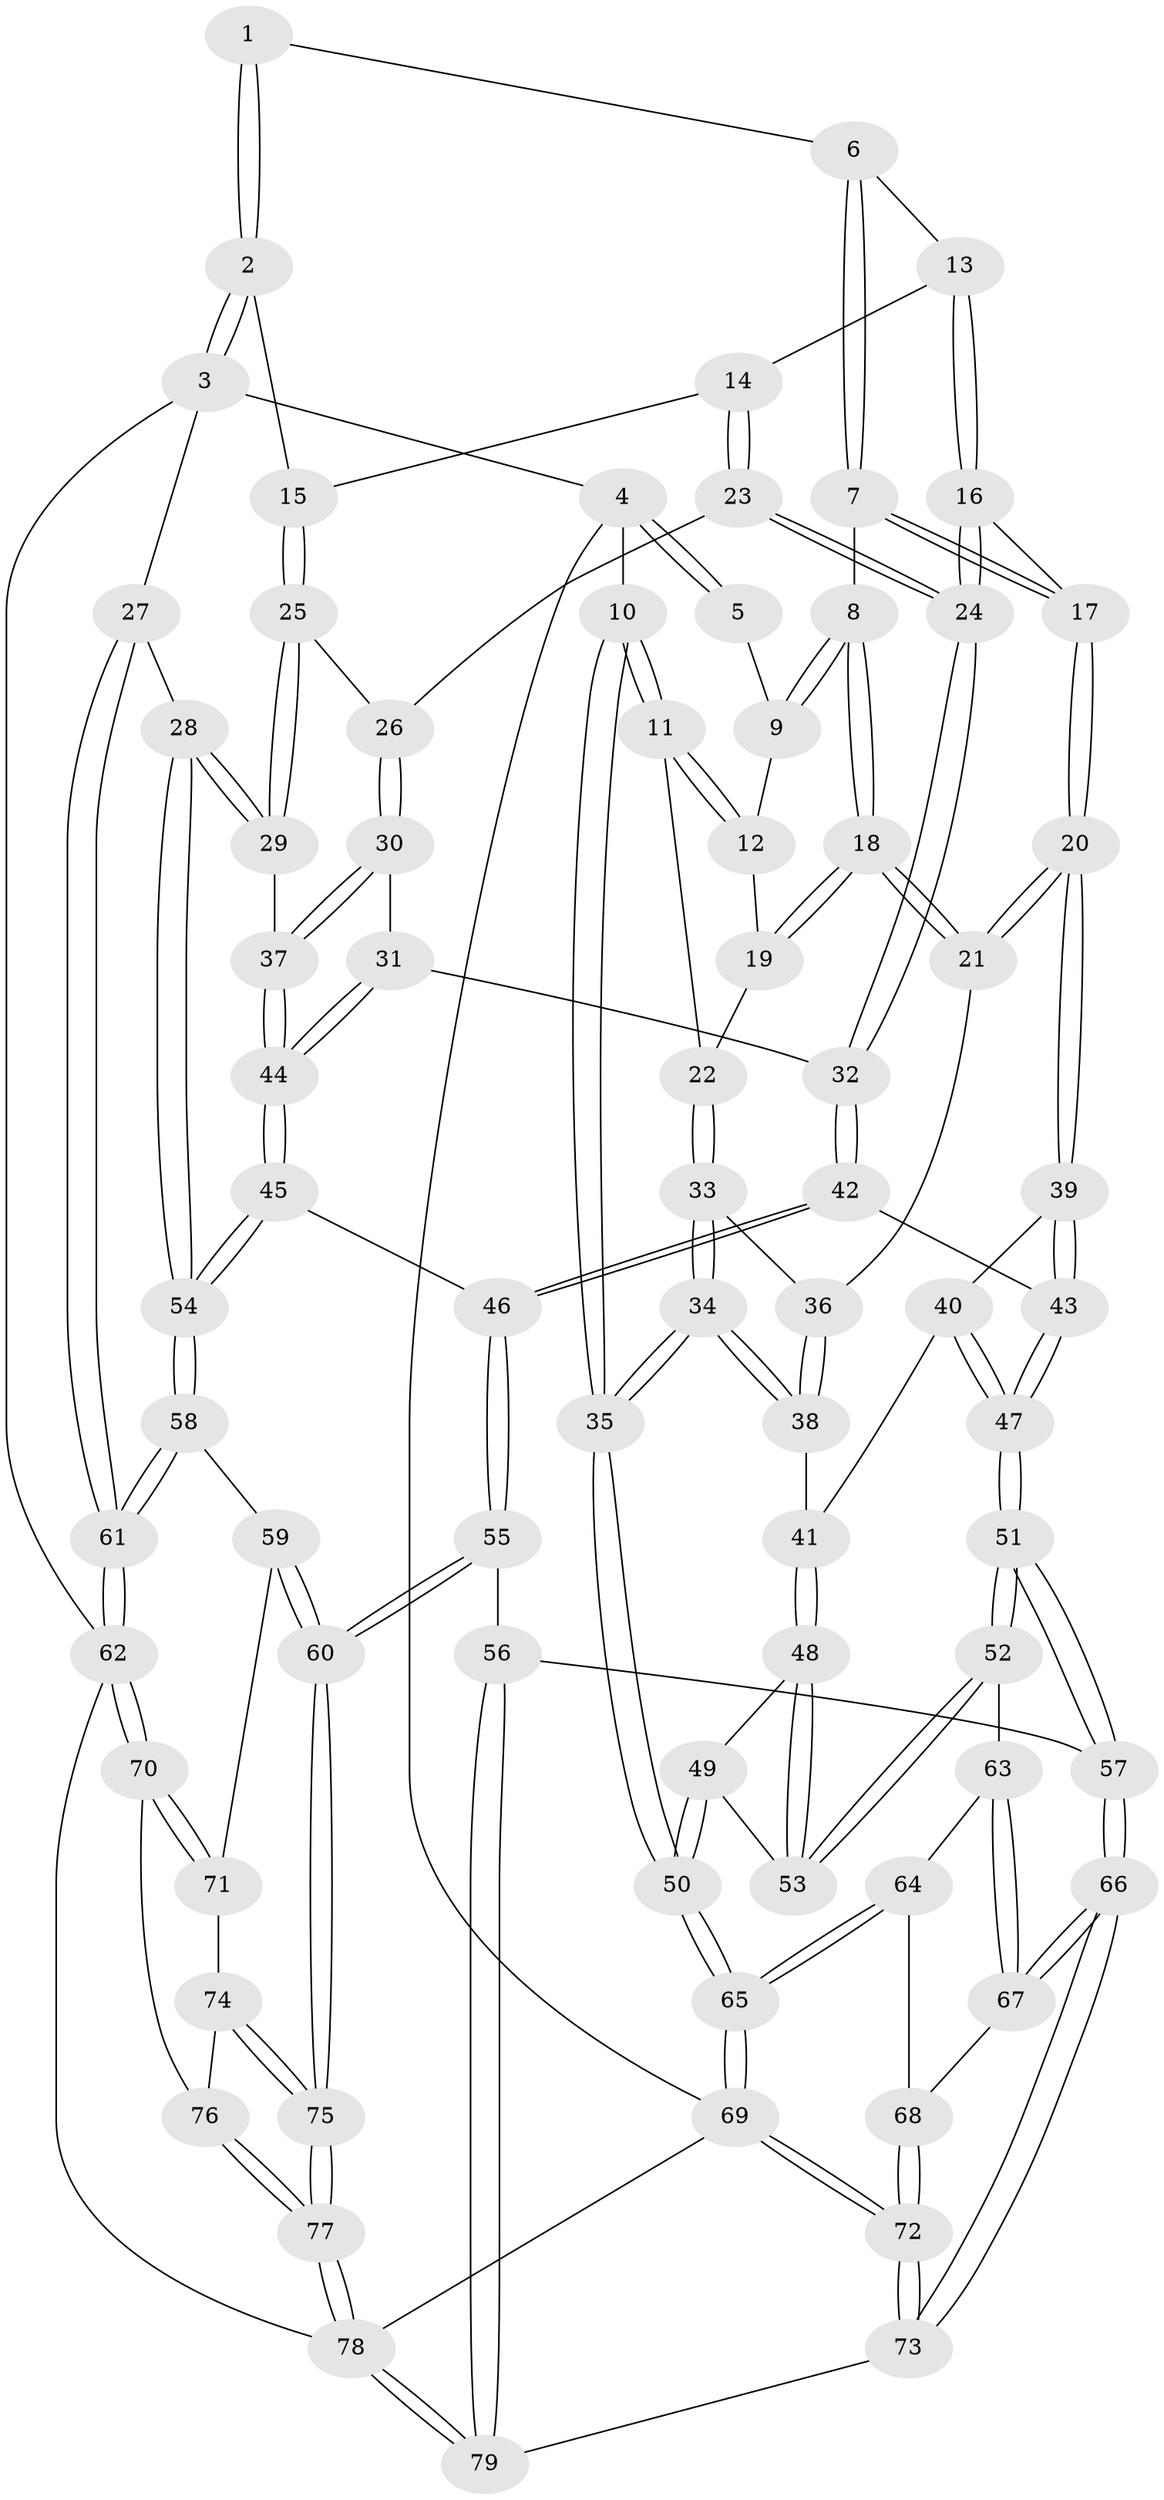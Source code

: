 // coarse degree distribution, {3: 0.1702127659574468, 4: 0.44680851063829785, 5: 0.2978723404255319, 6: 0.0851063829787234}
// Generated by graph-tools (version 1.1) at 2025/24/03/03/25 07:24:33]
// undirected, 79 vertices, 194 edges
graph export_dot {
graph [start="1"]
  node [color=gray90,style=filled];
  1 [pos="+0.41807209927467676+0"];
  2 [pos="+0.9479587320709019+0"];
  3 [pos="+1+0"];
  4 [pos="+0+0"];
  5 [pos="+0.1993877340404223+0"];
  6 [pos="+0.4671392095682075+0.02262370092843987"];
  7 [pos="+0.42387810069986537+0.09832883777935719"];
  8 [pos="+0.29657333477784004+0.06285308454605221"];
  9 [pos="+0.1954431561575682+0"];
  10 [pos="+0+0.14443884055588385"];
  11 [pos="+0.018585797995387718+0.14383651288203841"];
  12 [pos="+0.14539784410415935+0"];
  13 [pos="+0.5204214923857061+0.05606654842274843"];
  14 [pos="+0.7206643052454272+0.057805483915288544"];
  15 [pos="+0.7573036803810155+0.030103886064750243"];
  16 [pos="+0.5558734292130219+0.21690001122146055"];
  17 [pos="+0.4210579709853326+0.17047100438586954"];
  18 [pos="+0.2799579465794337+0.19494104802263068"];
  19 [pos="+0.19089275721482638+0.14180041257154782"];
  20 [pos="+0.32052314393225223+0.24253256455887257"];
  21 [pos="+0.2854009468178355+0.20604690145681528"];
  22 [pos="+0.08176137203863648+0.20608091925119426"];
  23 [pos="+0.6524050244785675+0.1541526059407199"];
  24 [pos="+0.5787063168144522+0.23437208953191171"];
  25 [pos="+0.8149344297732797+0.2179809443947281"];
  26 [pos="+0.7446608321338435+0.2556108393173788"];
  27 [pos="+1+0.33514879236887973"];
  28 [pos="+1+0.35879001009586026"];
  29 [pos="+0.9150581215818908+0.316901107616262"];
  30 [pos="+0.7323116977999593+0.2681486790510278"];
  31 [pos="+0.662324617479166+0.28149286308917865"];
  32 [pos="+0.5796950721263167+0.24542294284336372"];
  33 [pos="+0.08614435235281692+0.21880479627967392"];
  34 [pos="+0.0005008396112242056+0.35345530938868597"];
  35 [pos="+0+0.5073931585279207"];
  36 [pos="+0.12205519255859743+0.24800422244291778"];
  37 [pos="+0.7692351633244862+0.36341542684779704"];
  38 [pos="+0.15831351667251664+0.3356049901126591"];
  39 [pos="+0.32104951914986674+0.2601588022875403"];
  40 [pos="+0.17821930472550512+0.3378107566161706"];
  41 [pos="+0.16058575733509572+0.33759435085308037"];
  42 [pos="+0.5366482070605465+0.34523768545961075"];
  43 [pos="+0.37317089916800295+0.3582609449496263"];
  44 [pos="+0.7308017762305995+0.3919513057350079"];
  45 [pos="+0.7186795160930209+0.4156308978772687"];
  46 [pos="+0.5906433803860269+0.45193046125540615"];
  47 [pos="+0.3167856509702607+0.5145333392904169"];
  48 [pos="+0.13911996210067495+0.4004656631079793"];
  49 [pos="+0.02388234286027326+0.4856891460589995"];
  50 [pos="+0+0.524664817275113"];
  51 [pos="+0.314626801186613+0.5316750379773874"];
  52 [pos="+0.27932438253404124+0.53923041739332"];
  53 [pos="+0.2683550925196558+0.5346160168479648"];
  54 [pos="+0.8405057836282482+0.5733483771182113"];
  55 [pos="+0.5386852743820801+0.6604023187295802"];
  56 [pos="+0.4951035514358821+0.672453119192818"];
  57 [pos="+0.47771051347498217+0.6736075645349684"];
  58 [pos="+0.8106981235690266+0.6612422007885356"];
  59 [pos="+0.7861105609283998+0.6759185824547097"];
  60 [pos="+0.674134131291217+0.7025177716013424"];
  61 [pos="+1+0.8832105116474366"];
  62 [pos="+1+0.8921542170096294"];
  63 [pos="+0.25006124934372337+0.5678396496208562"];
  64 [pos="+0.05333517356928049+0.6609761636103305"];
  65 [pos="+0+0.5819734552988041"];
  66 [pos="+0.3484042830596138+0.8264631282005936"];
  67 [pos="+0.18085286978859388+0.7686707629183112"];
  68 [pos="+0.16508212345320536+0.7699152632596598"];
  69 [pos="+0+1"];
  70 [pos="+0.9395741229916976+0.8991438267944539"];
  71 [pos="+0.8261288593023075+0.7951719460791735"];
  72 [pos="+0+1"];
  73 [pos="+0.3175138617951529+1"];
  74 [pos="+0.8274054924545233+0.8402013237233079"];
  75 [pos="+0.7023228538111946+1"];
  76 [pos="+0.8680022208055606+0.9216732046719508"];
  77 [pos="+0.7019741067757184+1"];
  78 [pos="+0.6733362748539303+1"];
  79 [pos="+0.5971414993222574+1"];
  1 -- 2;
  1 -- 2;
  1 -- 6;
  2 -- 3;
  2 -- 3;
  2 -- 15;
  3 -- 4;
  3 -- 27;
  3 -- 62;
  4 -- 5;
  4 -- 5;
  4 -- 10;
  4 -- 69;
  5 -- 9;
  6 -- 7;
  6 -- 7;
  6 -- 13;
  7 -- 8;
  7 -- 17;
  7 -- 17;
  8 -- 9;
  8 -- 9;
  8 -- 18;
  8 -- 18;
  9 -- 12;
  10 -- 11;
  10 -- 11;
  10 -- 35;
  10 -- 35;
  11 -- 12;
  11 -- 12;
  11 -- 22;
  12 -- 19;
  13 -- 14;
  13 -- 16;
  13 -- 16;
  14 -- 15;
  14 -- 23;
  14 -- 23;
  15 -- 25;
  15 -- 25;
  16 -- 17;
  16 -- 24;
  16 -- 24;
  17 -- 20;
  17 -- 20;
  18 -- 19;
  18 -- 19;
  18 -- 21;
  18 -- 21;
  19 -- 22;
  20 -- 21;
  20 -- 21;
  20 -- 39;
  20 -- 39;
  21 -- 36;
  22 -- 33;
  22 -- 33;
  23 -- 24;
  23 -- 24;
  23 -- 26;
  24 -- 32;
  24 -- 32;
  25 -- 26;
  25 -- 29;
  25 -- 29;
  26 -- 30;
  26 -- 30;
  27 -- 28;
  27 -- 61;
  27 -- 61;
  28 -- 29;
  28 -- 29;
  28 -- 54;
  28 -- 54;
  29 -- 37;
  30 -- 31;
  30 -- 37;
  30 -- 37;
  31 -- 32;
  31 -- 44;
  31 -- 44;
  32 -- 42;
  32 -- 42;
  33 -- 34;
  33 -- 34;
  33 -- 36;
  34 -- 35;
  34 -- 35;
  34 -- 38;
  34 -- 38;
  35 -- 50;
  35 -- 50;
  36 -- 38;
  36 -- 38;
  37 -- 44;
  37 -- 44;
  38 -- 41;
  39 -- 40;
  39 -- 43;
  39 -- 43;
  40 -- 41;
  40 -- 47;
  40 -- 47;
  41 -- 48;
  41 -- 48;
  42 -- 43;
  42 -- 46;
  42 -- 46;
  43 -- 47;
  43 -- 47;
  44 -- 45;
  44 -- 45;
  45 -- 46;
  45 -- 54;
  45 -- 54;
  46 -- 55;
  46 -- 55;
  47 -- 51;
  47 -- 51;
  48 -- 49;
  48 -- 53;
  48 -- 53;
  49 -- 50;
  49 -- 50;
  49 -- 53;
  50 -- 65;
  50 -- 65;
  51 -- 52;
  51 -- 52;
  51 -- 57;
  51 -- 57;
  52 -- 53;
  52 -- 53;
  52 -- 63;
  54 -- 58;
  54 -- 58;
  55 -- 56;
  55 -- 60;
  55 -- 60;
  56 -- 57;
  56 -- 79;
  56 -- 79;
  57 -- 66;
  57 -- 66;
  58 -- 59;
  58 -- 61;
  58 -- 61;
  59 -- 60;
  59 -- 60;
  59 -- 71;
  60 -- 75;
  60 -- 75;
  61 -- 62;
  61 -- 62;
  62 -- 70;
  62 -- 70;
  62 -- 78;
  63 -- 64;
  63 -- 67;
  63 -- 67;
  64 -- 65;
  64 -- 65;
  64 -- 68;
  65 -- 69;
  65 -- 69;
  66 -- 67;
  66 -- 67;
  66 -- 73;
  66 -- 73;
  67 -- 68;
  68 -- 72;
  68 -- 72;
  69 -- 72;
  69 -- 72;
  69 -- 78;
  70 -- 71;
  70 -- 71;
  70 -- 76;
  71 -- 74;
  72 -- 73;
  72 -- 73;
  73 -- 79;
  74 -- 75;
  74 -- 75;
  74 -- 76;
  75 -- 77;
  75 -- 77;
  76 -- 77;
  76 -- 77;
  77 -- 78;
  77 -- 78;
  78 -- 79;
  78 -- 79;
}
